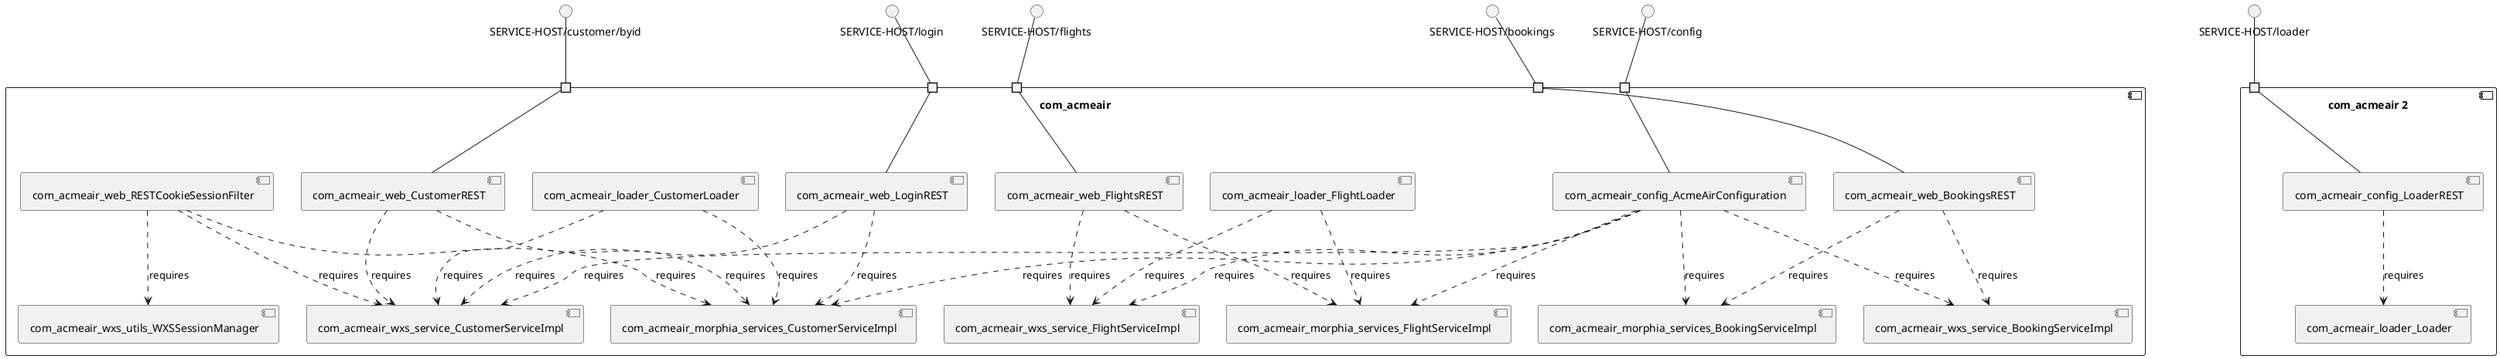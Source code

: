 @startuml
skinparam fixCircleLabelOverlapping true
skinparam componentStyle uml2
component "com_acmeair\n\n\n\n\n\n" {
[com_acmeair_morphia_services_CustomerServiceImpl]
[com_acmeair_config_AcmeAirConfiguration]
[com_acmeair_loader_FlightLoader]
[com_acmeair_web_CustomerREST]
[com_acmeair_web_LoginREST]
[com_acmeair_wxs_utils_WXSSessionManager]
[com_acmeair_wxs_service_FlightServiceImpl]
[com_acmeair_wxs_service_BookingServiceImpl]
[com_acmeair_wxs_service_CustomerServiceImpl]
[com_acmeair_web_BookingsREST]
[com_acmeair_web_RESTCookieSessionFilter]
[com_acmeair_loader_CustomerLoader]
[com_acmeair_morphia_services_FlightServiceImpl]
[com_acmeair_morphia_services_BookingServiceImpl]
[com_acmeair_web_FlightsREST]
portin " " as com_acmeair_requires_SERVICE_HOST_customer_byid
portin " " as com_acmeair_requires_SERVICE_HOST_flights
portin " " as com_acmeair_requires_SERVICE_HOST_login
portin " " as com_acmeair_requires_SERVICE_HOST_config
portin " " as com_acmeair_requires_SERVICE_HOST_bookings
[com_acmeair_config_AcmeAirConfiguration]..>[com_acmeair_morphia_services_FlightServiceImpl] : requires
[com_acmeair_loader_FlightLoader]..>[com_acmeair_wxs_service_FlightServiceImpl] : requires
[com_acmeair_web_FlightsREST]..>[com_acmeair_morphia_services_FlightServiceImpl] : requires
[com_acmeair_config_AcmeAirConfiguration]..>[com_acmeair_morphia_services_CustomerServiceImpl] : requires
[com_acmeair_web_RESTCookieSessionFilter]..>[com_acmeair_wxs_service_CustomerServiceImpl] : requires
[com_acmeair_web_RESTCookieSessionFilter]..>[com_acmeair_morphia_services_CustomerServiceImpl] : requires
[com_acmeair_config_AcmeAirConfiguration]..>[com_acmeair_wxs_service_FlightServiceImpl] : requires
[com_acmeair_web_CustomerREST]..>[com_acmeair_morphia_services_CustomerServiceImpl] : requires
[com_acmeair_web_BookingsREST]..>[com_acmeair_morphia_services_BookingServiceImpl] : requires
[com_acmeair_web_LoginREST]..>[com_acmeair_wxs_service_CustomerServiceImpl] : requires
[com_acmeair_web_BookingsREST]..>[com_acmeair_wxs_service_BookingServiceImpl] : requires
[com_acmeair_config_AcmeAirConfiguration]..>[com_acmeair_wxs_service_CustomerServiceImpl] : requires
[com_acmeair_web_LoginREST]..>[com_acmeair_morphia_services_CustomerServiceImpl] : requires
[com_acmeair_web_RESTCookieSessionFilter]..>[com_acmeair_wxs_utils_WXSSessionManager] : requires
[com_acmeair_web_CustomerREST]..>[com_acmeair_wxs_service_CustomerServiceImpl] : requires
[com_acmeair_web_FlightsREST]..>[com_acmeair_wxs_service_FlightServiceImpl] : requires
[com_acmeair_loader_CustomerLoader]..>[com_acmeair_morphia_services_CustomerServiceImpl] : requires
[com_acmeair_config_AcmeAirConfiguration]..>[com_acmeair_morphia_services_BookingServiceImpl] : requires
[com_acmeair_loader_CustomerLoader]..>[com_acmeair_wxs_service_CustomerServiceImpl] : requires
[com_acmeair_config_AcmeAirConfiguration]..>[com_acmeair_wxs_service_BookingServiceImpl] : requires
[com_acmeair_loader_FlightLoader]..>[com_acmeair_morphia_services_FlightServiceImpl] : requires
"com_acmeair_requires_SERVICE_HOST_bookings"--[com_acmeair_web_BookingsREST]
"com_acmeair_requires_SERVICE_HOST_customer_byid"--[com_acmeair_web_CustomerREST]
"com_acmeair_requires_SERVICE_HOST_config"--[com_acmeair_config_AcmeAirConfiguration]
"com_acmeair_requires_SERVICE_HOST_login"--[com_acmeair_web_LoginREST]
"com_acmeair_requires_SERVICE_HOST_flights"--[com_acmeair_web_FlightsREST]
}
interface "SERVICE-HOST/bookings" as interface.SERVICE_HOST_bookings
interface.SERVICE_HOST_bookings--"com_acmeair_requires_SERVICE_HOST_bookings"
interface "SERVICE-HOST/config" as interface.SERVICE_HOST_config
interface.SERVICE_HOST_config--"com_acmeair_requires_SERVICE_HOST_config"
interface "SERVICE-HOST/customer/byid" as interface.SERVICE_HOST_customer_byid
interface.SERVICE_HOST_customer_byid--"com_acmeair_requires_SERVICE_HOST_customer_byid"
interface "SERVICE-HOST/flights" as interface.SERVICE_HOST_flights
interface.SERVICE_HOST_flights--"com_acmeair_requires_SERVICE_HOST_flights"
interface "SERVICE-HOST/login" as interface.SERVICE_HOST_login
interface.SERVICE_HOST_login--"com_acmeair_requires_SERVICE_HOST_login"
component "com_acmeair 2\n\n\n\n\n\n" {
[com_acmeair_config_LoaderREST]
[com_acmeair_loader_Loader]
portin " " as com_acmeair_2_requires_SERVICE_HOST_loader
[com_acmeair_config_LoaderREST]..>[com_acmeair_loader_Loader] : requires
"com_acmeair_2_requires_SERVICE_HOST_loader"--[com_acmeair_config_LoaderREST]
}
interface "SERVICE-HOST/loader" as interface.SERVICE_HOST_loader
interface.SERVICE_HOST_loader--"com_acmeair_2_requires_SERVICE_HOST_loader"

@enduml
